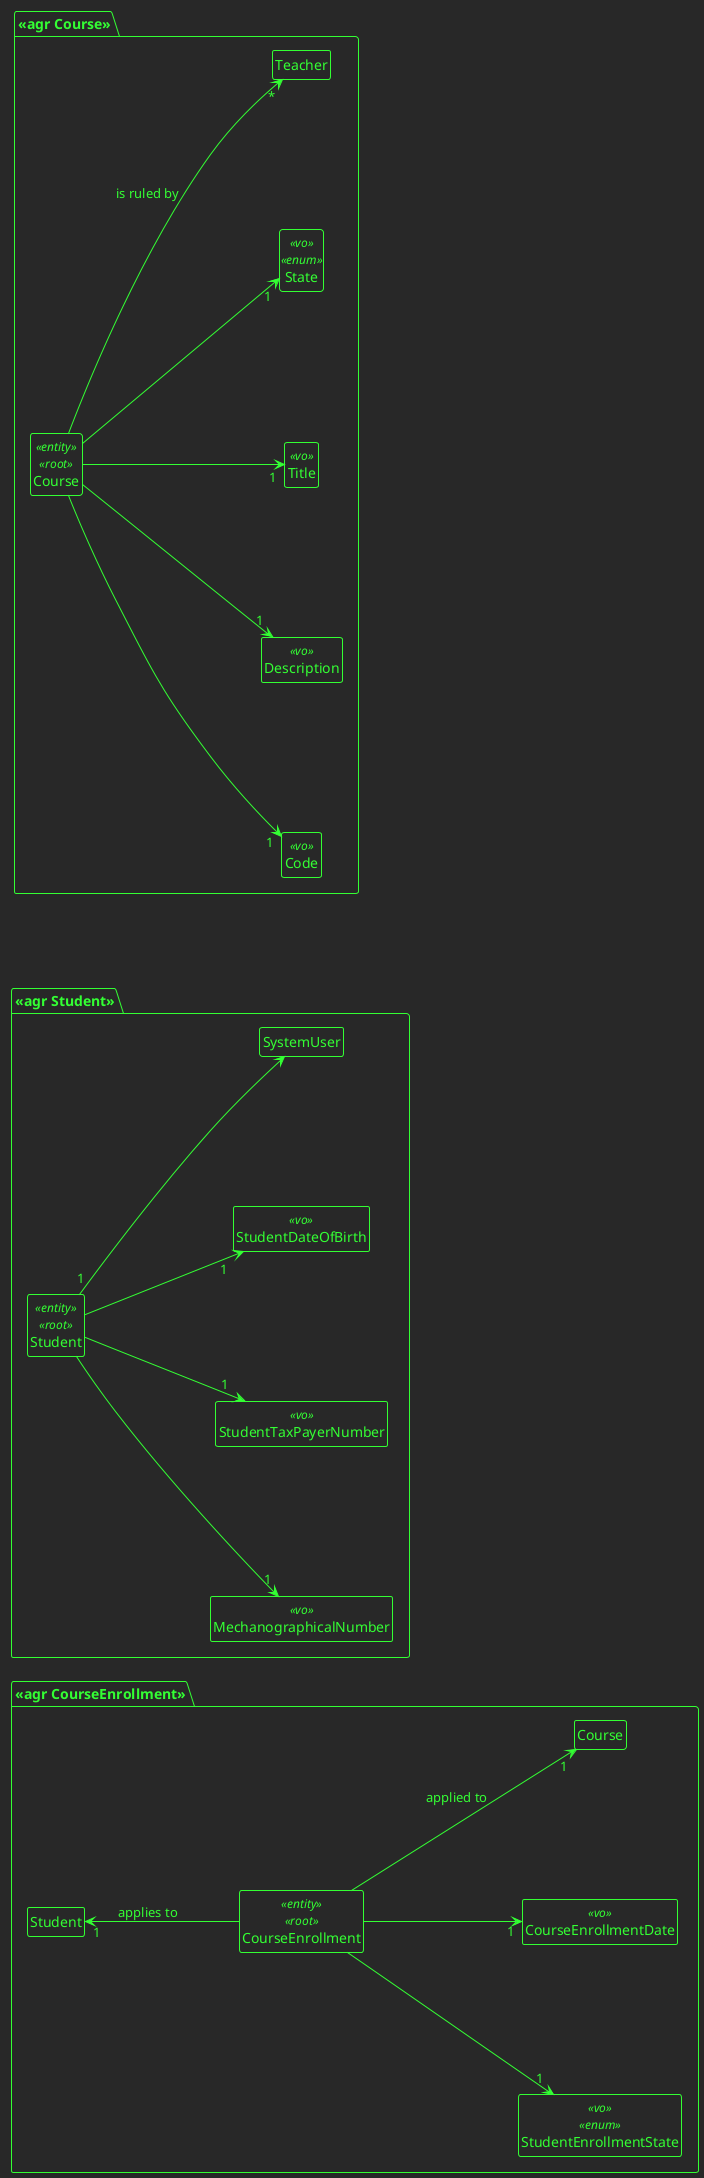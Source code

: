 @startuml
!theme crt-green
skinparam nodesep 150
hide empty members
left to right direction
hide circle
hide fields

package "<<agr CourseEnrollment>>"{
    class CourseEnrollment <<entity>><<root>>{}
    class StudentEnrollmentState <<vo>><<enum>>{}
    class CourseEnrollmentDate <<vo>>{}
    CourseEnrollment --> "1" Course : applied to
    CourseEnrollment --> "1" StudentEnrollmentState
    CourseEnrollment --> "1" CourseEnrollmentDate
    Student "1" <-- CourseEnrollment: applies to
}

package "<<agr Student>>"{

    class Student<<entity>><<root>>{}
    class MechanographicalNumber<<vo>>{}
    class StudentTaxPayerNumber<<vo>>{}
    class StudentDateOfBirth<<vo>>{}

    Student  --> "1" MechanographicalNumber
    Student "1" --> SystemUser
    Student --> "1" StudentDateOfBirth
    Student --> "1" StudentTaxPayerNumber
}

package "<<agr Course>>"{
    class Course<<entity>><<root>>{}
    class Code <<vo>>
    class Description<<vo>>{}
    class Title<<vo>>{}
    class State<<vo>><<enum>>{}

    Course  --> "1" State
    Course  -down-> "1" Title
    Course  -down-> "1" Description
    Course  -down-> "1" Code
    Course --> "*" Teacher : is ruled by
}

@enduml